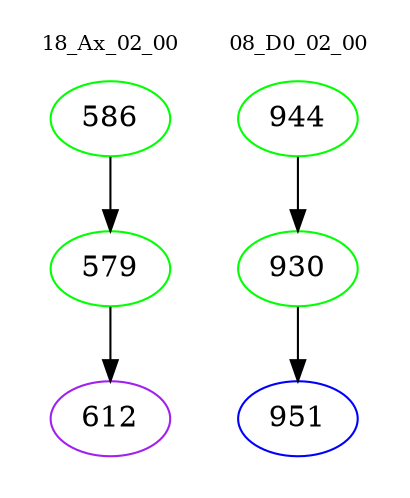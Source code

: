 digraph{
subgraph cluster_0 {
color = white
label = "18_Ax_02_00";
fontsize=10;
T0_586 [label="586", color="green"]
T0_586 -> T0_579 [color="black"]
T0_579 [label="579", color="green"]
T0_579 -> T0_612 [color="black"]
T0_612 [label="612", color="purple"]
}
subgraph cluster_1 {
color = white
label = "08_D0_02_00";
fontsize=10;
T1_944 [label="944", color="green"]
T1_944 -> T1_930 [color="black"]
T1_930 [label="930", color="green"]
T1_930 -> T1_951 [color="black"]
T1_951 [label="951", color="blue"]
}
}
